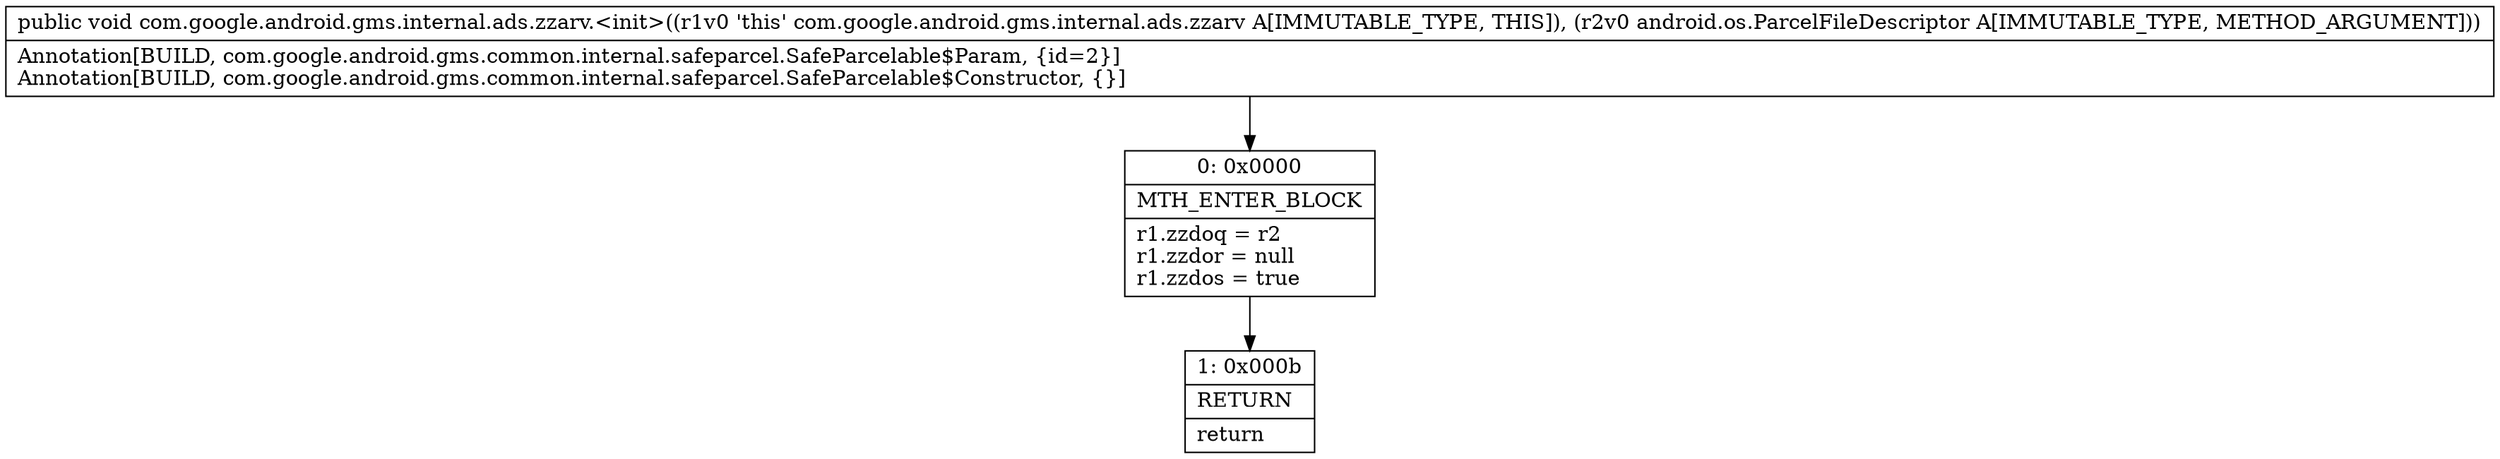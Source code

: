 digraph "CFG forcom.google.android.gms.internal.ads.zzarv.\<init\>(Landroid\/os\/ParcelFileDescriptor;)V" {
Node_0 [shape=record,label="{0\:\ 0x0000|MTH_ENTER_BLOCK\l|r1.zzdoq = r2\lr1.zzdor = null\lr1.zzdos = true\l}"];
Node_1 [shape=record,label="{1\:\ 0x000b|RETURN\l|return\l}"];
MethodNode[shape=record,label="{public void com.google.android.gms.internal.ads.zzarv.\<init\>((r1v0 'this' com.google.android.gms.internal.ads.zzarv A[IMMUTABLE_TYPE, THIS]), (r2v0 android.os.ParcelFileDescriptor A[IMMUTABLE_TYPE, METHOD_ARGUMENT]))  | Annotation[BUILD, com.google.android.gms.common.internal.safeparcel.SafeParcelable$Param, \{id=2\}]\lAnnotation[BUILD, com.google.android.gms.common.internal.safeparcel.SafeParcelable$Constructor, \{\}]\l}"];
MethodNode -> Node_0;
Node_0 -> Node_1;
}

